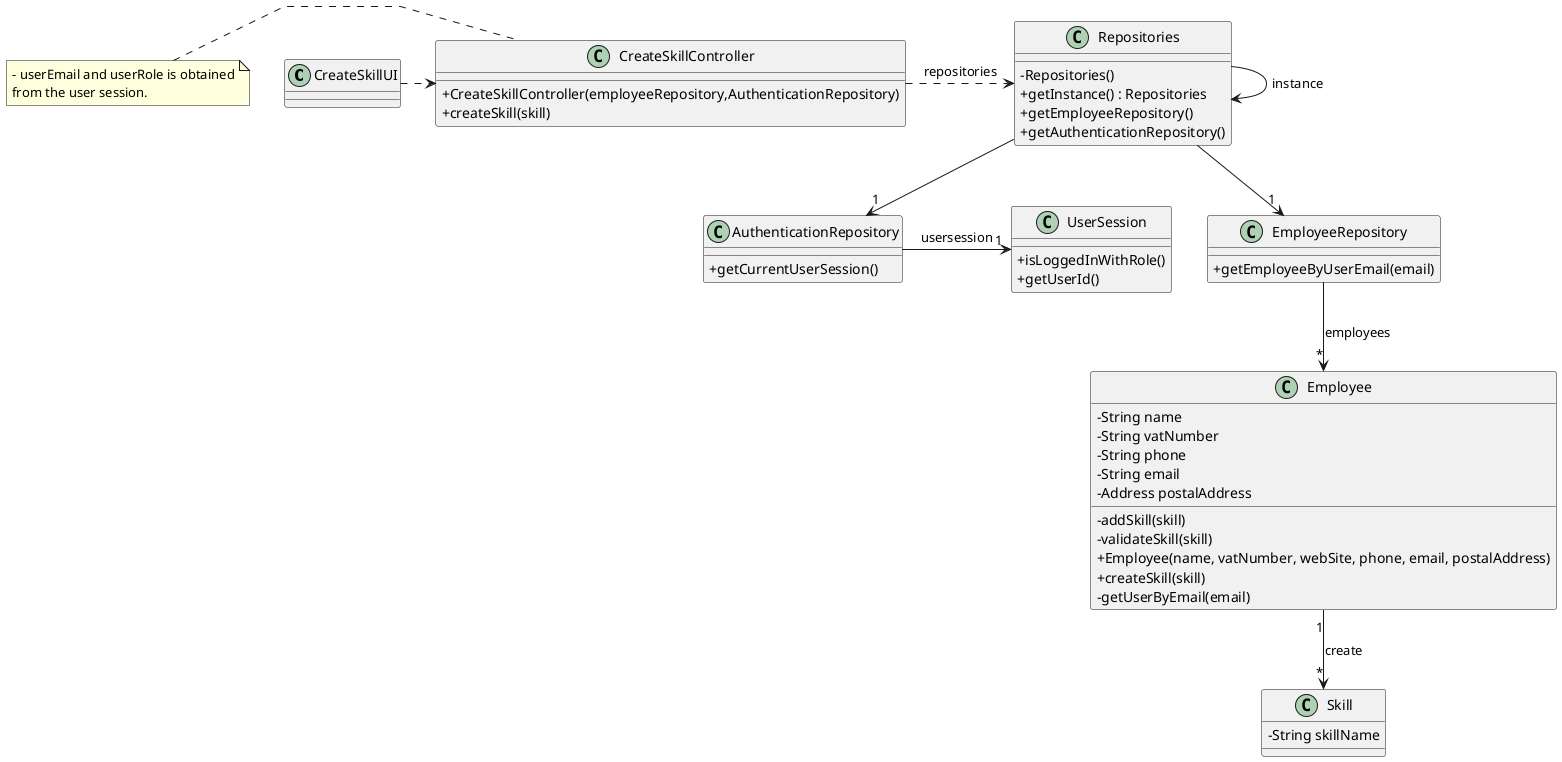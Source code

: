 @startuml
'skinparam monochrome true
skinparam packageStyle rectangle
skinparam shadowing false
skinparam linetype polyline
'skinparam linetype orto

skinparam classAttributeIconSize 0

'left to right direction

class CreateSkillUI {
}

class CreateSkillController {
    + CreateSkillController(employeeRepository,AuthenticationRepository)
    + createSkill(skill)

}

class Repositories {
    - Repositories()
    + getInstance() : Repositories
    + getEmployeeRepository()
    + getAuthenticationRepository()
}

class AuthenticationRepository {
    + getCurrentUserSession()
}

class UserSession {
    + isLoggedInWithRole()
    + getUserId()
}


class Employee {
    - String name
    - String vatNumber
    - String phone
    - String email
    - Address postalAddress
    - addSkill(skill)
    - validateSkill(skill)
    + Employee(name, vatNumber, webSite, phone, email, postalAddress)
    + createSkill(skill)
    - getUserByEmail(email)

}


class EmployeeRepository {
    + getEmployeeByUserEmail(email)
}


class Skill {
    - String skillName
}

note left of CreateSkillController
    - userEmail and userRole is obtained
    from the user session.
end note




Repositories -> Repositories : instance
CreateSkillUI .> CreateSkillController
CreateSkillController .> Repositories : repositories
Repositories --> "1" EmployeeRepository
EmployeeRepository --> "*" Employee : employees
AuthenticationRepository -> "1" UserSession : usersession
Repositories --> "1" AuthenticationRepository
Employee "1" --> "*" Skill : create



@enduml